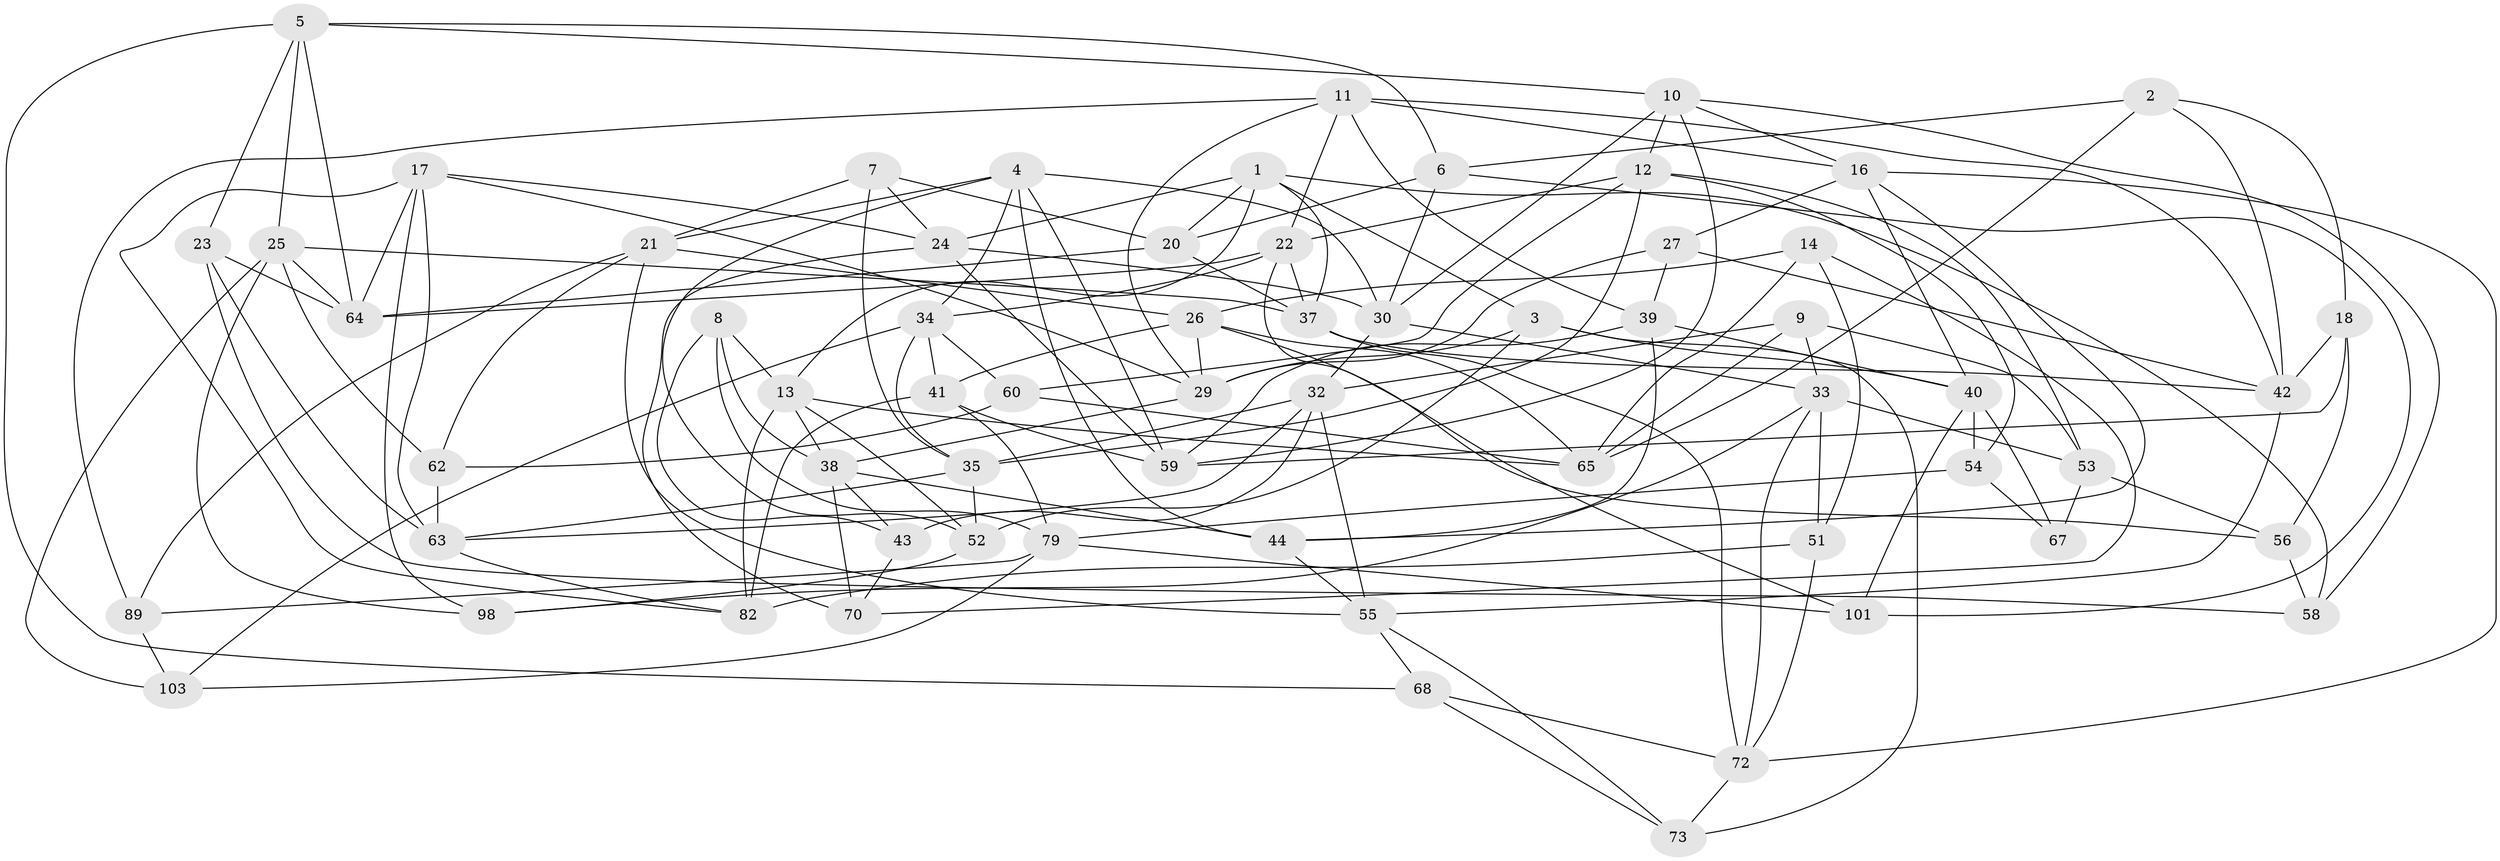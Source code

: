 // original degree distribution, {4: 1.0}
// Generated by graph-tools (version 1.1) at 2025/11/02/27/25 16:11:49]
// undirected, 63 vertices, 161 edges
graph export_dot {
graph [start="1"]
  node [color=gray90,style=filled];
  1 [super="+19"];
  2;
  3 [super="+90"];
  4 [super="+15"];
  5 [super="+93"];
  6 [super="+61"];
  7;
  8;
  9;
  10 [super="+84"];
  11 [super="+86"];
  12 [super="+48"];
  13 [super="+49"];
  14;
  16 [super="+83"];
  17 [super="+28"];
  18;
  20 [super="+100"];
  21 [super="+102"];
  22 [super="+36"];
  23;
  24 [super="+85"];
  25 [super="+81"];
  26 [super="+31"];
  27;
  29 [super="+77"];
  30 [super="+91"];
  32 [super="+47"];
  33 [super="+76"];
  34 [super="+57"];
  35 [super="+46"];
  37 [super="+95"];
  38 [super="+75"];
  39 [super="+96"];
  40 [super="+80"];
  41 [super="+71"];
  42 [super="+50"];
  43;
  44 [super="+45"];
  51;
  52 [super="+78"];
  53 [super="+94"];
  54;
  55 [super="+66"];
  56;
  58;
  59 [super="+88"];
  60;
  62;
  63 [super="+69"];
  64 [super="+74"];
  65 [super="+92"];
  67;
  68;
  70;
  72 [super="+97"];
  73;
  79 [super="+87"];
  82 [super="+99"];
  89;
  98;
  101;
  103;
  1 -- 3;
  1 -- 37;
  1 -- 24;
  1 -- 58;
  1 -- 13;
  1 -- 20;
  2 -- 18;
  2 -- 65;
  2 -- 6;
  2 -- 42;
  3 -- 52 [weight=2];
  3 -- 40;
  3 -- 73;
  3 -- 29;
  4 -- 30;
  4 -- 59;
  4 -- 21;
  4 -- 52;
  4 -- 44;
  4 -- 34;
  5 -- 23;
  5 -- 64;
  5 -- 6;
  5 -- 25;
  5 -- 10;
  5 -- 68;
  6 -- 30;
  6 -- 20 [weight=2];
  6 -- 101;
  7 -- 35;
  7 -- 20;
  7 -- 24;
  7 -- 21;
  8 -- 43;
  8 -- 79;
  8 -- 38;
  8 -- 13;
  9 -- 33;
  9 -- 65;
  9 -- 53;
  9 -- 32;
  10 -- 58;
  10 -- 16;
  10 -- 12;
  10 -- 30;
  10 -- 59;
  11 -- 22;
  11 -- 89;
  11 -- 29;
  11 -- 39;
  11 -- 42;
  11 -- 16;
  12 -- 60;
  12 -- 22;
  12 -- 53;
  12 -- 54;
  12 -- 35;
  13 -- 65;
  13 -- 82;
  13 -- 52;
  13 -- 38;
  14 -- 70;
  14 -- 51;
  14 -- 26;
  14 -- 65;
  16 -- 27;
  16 -- 40;
  16 -- 72;
  16 -- 44;
  17 -- 29;
  17 -- 63;
  17 -- 24;
  17 -- 64;
  17 -- 82;
  17 -- 98;
  18 -- 42;
  18 -- 59;
  18 -- 56;
  20 -- 64;
  20 -- 37;
  21 -- 89;
  21 -- 62;
  21 -- 26;
  21 -- 55;
  22 -- 64;
  22 -- 34;
  22 -- 37;
  22 -- 101;
  23 -- 58;
  23 -- 63;
  23 -- 64;
  24 -- 59;
  24 -- 70;
  24 -- 30;
  25 -- 62;
  25 -- 64;
  25 -- 98;
  25 -- 37;
  25 -- 103;
  26 -- 29;
  26 -- 41;
  26 -- 56;
  26 -- 65;
  27 -- 42;
  27 -- 29;
  27 -- 39;
  29 -- 38;
  30 -- 32;
  30 -- 33;
  32 -- 43;
  32 -- 35;
  32 -- 55;
  32 -- 63;
  33 -- 98;
  33 -- 53;
  33 -- 72;
  33 -- 51;
  34 -- 103;
  34 -- 41;
  34 -- 35;
  34 -- 60;
  35 -- 63;
  35 -- 52;
  37 -- 42;
  37 -- 72;
  38 -- 43;
  38 -- 70;
  38 -- 44;
  39 -- 44 [weight=2];
  39 -- 40;
  39 -- 59;
  40 -- 67;
  40 -- 101;
  40 -- 54;
  41 -- 79;
  41 -- 82 [weight=2];
  41 -- 59;
  42 -- 55;
  43 -- 70;
  44 -- 55;
  51 -- 82;
  51 -- 72;
  52 -- 98;
  53 -- 67 [weight=2];
  53 -- 56;
  54 -- 67;
  54 -- 79;
  55 -- 68;
  55 -- 73;
  56 -- 58;
  60 -- 65;
  60 -- 62;
  62 -- 63;
  63 -- 82;
  68 -- 73;
  68 -- 72;
  72 -- 73;
  79 -- 89;
  79 -- 103;
  79 -- 101;
  89 -- 103;
}

